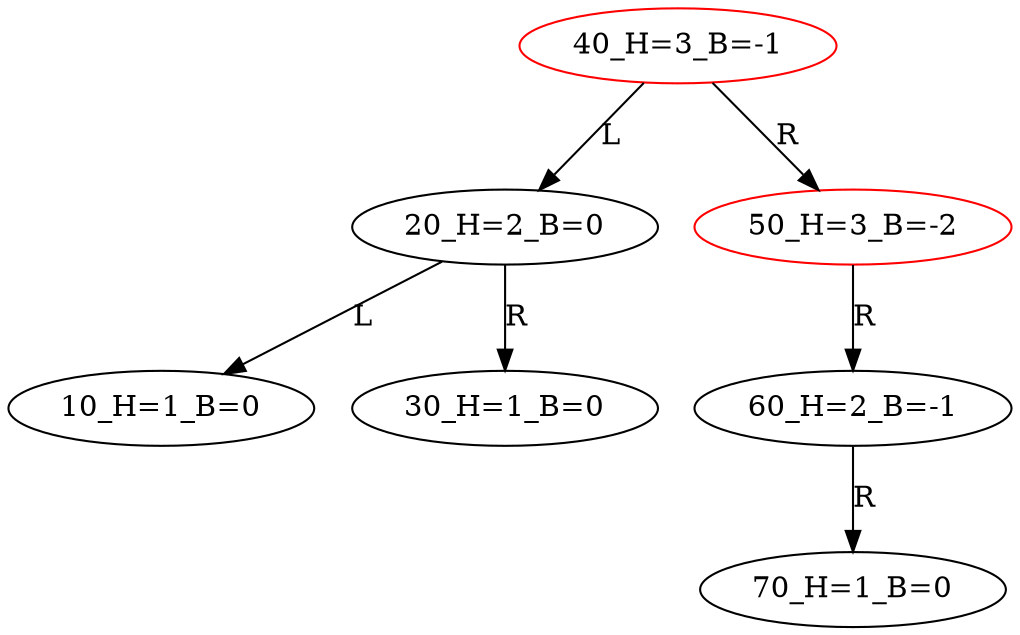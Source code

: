 digraph BiTreeBiTreeInsert {
"40_H=3_B=-1" -> {"20_H=2_B=0"} [label="L"]
"40_H=3_B=-1" -> {"50_H=3_B=-2"} [label="R"]
"20_H=2_B=0" -> {"10_H=1_B=0"} [label="L"]
"20_H=2_B=0" -> {"30_H=1_B=0"} [label="R"]
"50_H=3_B=-2" -> {"60_H=2_B=-1"} [label="R"]
"60_H=2_B=-1" -> {"70_H=1_B=0"} [label="R"]
"40_H=3_B=-1" [color=red]
"20_H=2_B=0"
"10_H=1_B=0"
"30_H=1_B=0"
"50_H=3_B=-2" [color=red]
"60_H=2_B=-1"
"70_H=1_B=0"
}
